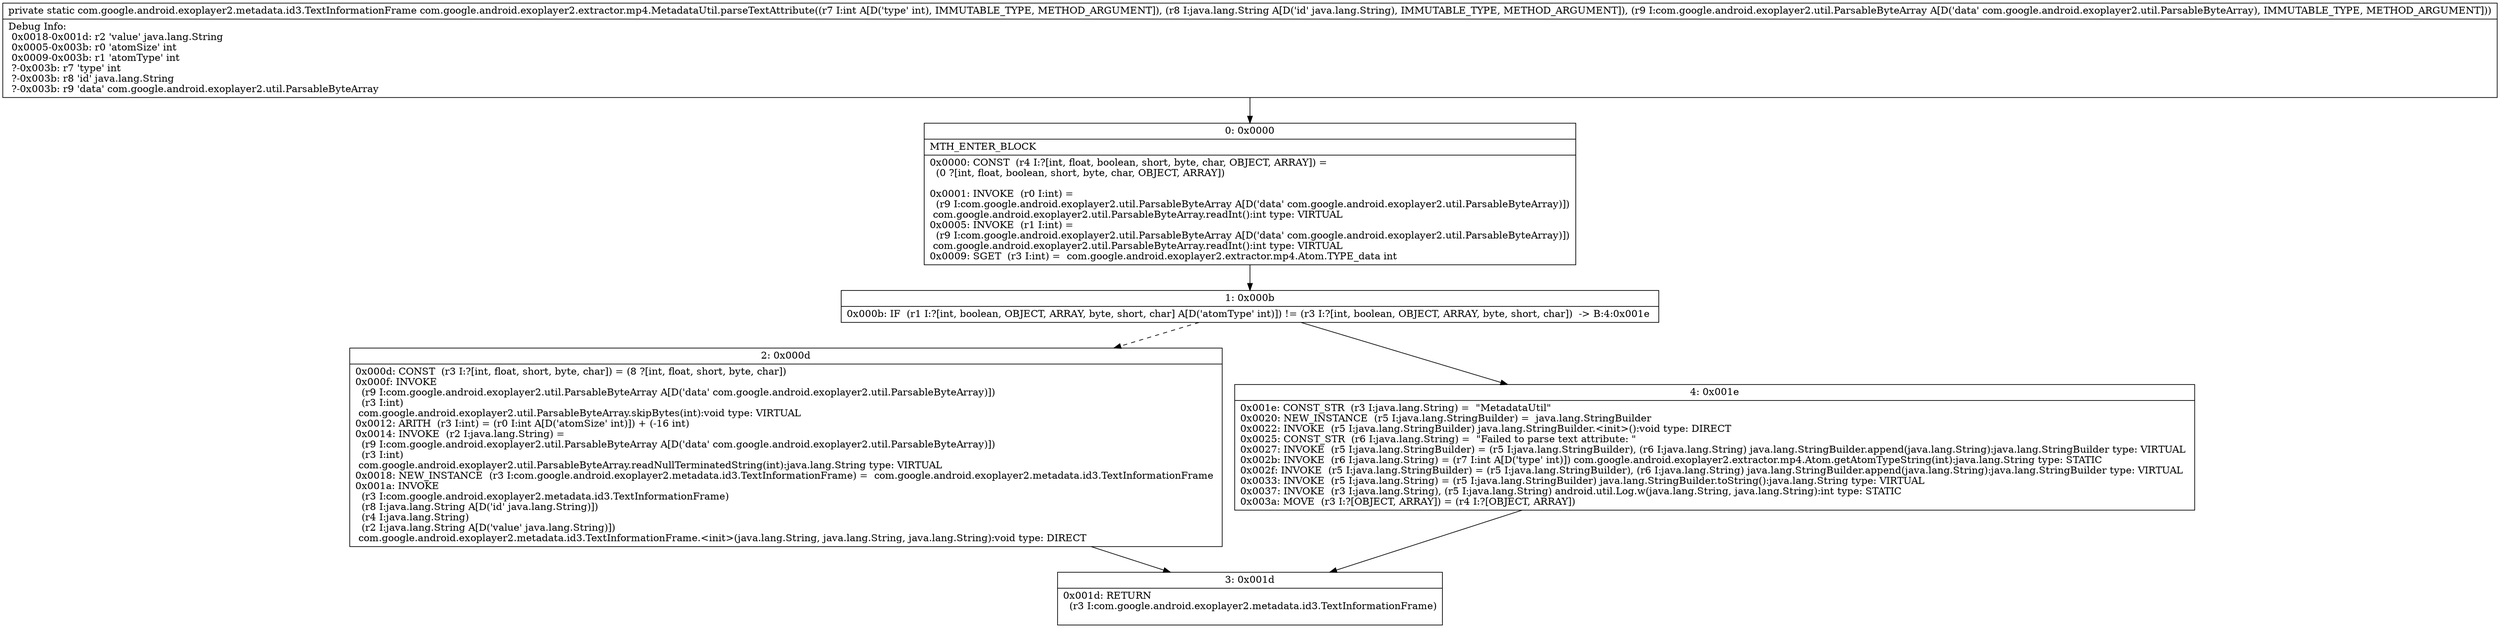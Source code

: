digraph "CFG forcom.google.android.exoplayer2.extractor.mp4.MetadataUtil.parseTextAttribute(ILjava\/lang\/String;Lcom\/google\/android\/exoplayer2\/util\/ParsableByteArray;)Lcom\/google\/android\/exoplayer2\/metadata\/id3\/TextInformationFrame;" {
Node_0 [shape=record,label="{0\:\ 0x0000|MTH_ENTER_BLOCK\l|0x0000: CONST  (r4 I:?[int, float, boolean, short, byte, char, OBJECT, ARRAY]) = \l  (0 ?[int, float, boolean, short, byte, char, OBJECT, ARRAY])\l \l0x0001: INVOKE  (r0 I:int) = \l  (r9 I:com.google.android.exoplayer2.util.ParsableByteArray A[D('data' com.google.android.exoplayer2.util.ParsableByteArray)])\l com.google.android.exoplayer2.util.ParsableByteArray.readInt():int type: VIRTUAL \l0x0005: INVOKE  (r1 I:int) = \l  (r9 I:com.google.android.exoplayer2.util.ParsableByteArray A[D('data' com.google.android.exoplayer2.util.ParsableByteArray)])\l com.google.android.exoplayer2.util.ParsableByteArray.readInt():int type: VIRTUAL \l0x0009: SGET  (r3 I:int) =  com.google.android.exoplayer2.extractor.mp4.Atom.TYPE_data int \l}"];
Node_1 [shape=record,label="{1\:\ 0x000b|0x000b: IF  (r1 I:?[int, boolean, OBJECT, ARRAY, byte, short, char] A[D('atomType' int)]) != (r3 I:?[int, boolean, OBJECT, ARRAY, byte, short, char])  \-\> B:4:0x001e \l}"];
Node_2 [shape=record,label="{2\:\ 0x000d|0x000d: CONST  (r3 I:?[int, float, short, byte, char]) = (8 ?[int, float, short, byte, char]) \l0x000f: INVOKE  \l  (r9 I:com.google.android.exoplayer2.util.ParsableByteArray A[D('data' com.google.android.exoplayer2.util.ParsableByteArray)])\l  (r3 I:int)\l com.google.android.exoplayer2.util.ParsableByteArray.skipBytes(int):void type: VIRTUAL \l0x0012: ARITH  (r3 I:int) = (r0 I:int A[D('atomSize' int)]) + (\-16 int) \l0x0014: INVOKE  (r2 I:java.lang.String) = \l  (r9 I:com.google.android.exoplayer2.util.ParsableByteArray A[D('data' com.google.android.exoplayer2.util.ParsableByteArray)])\l  (r3 I:int)\l com.google.android.exoplayer2.util.ParsableByteArray.readNullTerminatedString(int):java.lang.String type: VIRTUAL \l0x0018: NEW_INSTANCE  (r3 I:com.google.android.exoplayer2.metadata.id3.TextInformationFrame) =  com.google.android.exoplayer2.metadata.id3.TextInformationFrame \l0x001a: INVOKE  \l  (r3 I:com.google.android.exoplayer2.metadata.id3.TextInformationFrame)\l  (r8 I:java.lang.String A[D('id' java.lang.String)])\l  (r4 I:java.lang.String)\l  (r2 I:java.lang.String A[D('value' java.lang.String)])\l com.google.android.exoplayer2.metadata.id3.TextInformationFrame.\<init\>(java.lang.String, java.lang.String, java.lang.String):void type: DIRECT \l}"];
Node_3 [shape=record,label="{3\:\ 0x001d|0x001d: RETURN  \l  (r3 I:com.google.android.exoplayer2.metadata.id3.TextInformationFrame)\l \l}"];
Node_4 [shape=record,label="{4\:\ 0x001e|0x001e: CONST_STR  (r3 I:java.lang.String) =  \"MetadataUtil\" \l0x0020: NEW_INSTANCE  (r5 I:java.lang.StringBuilder) =  java.lang.StringBuilder \l0x0022: INVOKE  (r5 I:java.lang.StringBuilder) java.lang.StringBuilder.\<init\>():void type: DIRECT \l0x0025: CONST_STR  (r6 I:java.lang.String) =  \"Failed to parse text attribute: \" \l0x0027: INVOKE  (r5 I:java.lang.StringBuilder) = (r5 I:java.lang.StringBuilder), (r6 I:java.lang.String) java.lang.StringBuilder.append(java.lang.String):java.lang.StringBuilder type: VIRTUAL \l0x002b: INVOKE  (r6 I:java.lang.String) = (r7 I:int A[D('type' int)]) com.google.android.exoplayer2.extractor.mp4.Atom.getAtomTypeString(int):java.lang.String type: STATIC \l0x002f: INVOKE  (r5 I:java.lang.StringBuilder) = (r5 I:java.lang.StringBuilder), (r6 I:java.lang.String) java.lang.StringBuilder.append(java.lang.String):java.lang.StringBuilder type: VIRTUAL \l0x0033: INVOKE  (r5 I:java.lang.String) = (r5 I:java.lang.StringBuilder) java.lang.StringBuilder.toString():java.lang.String type: VIRTUAL \l0x0037: INVOKE  (r3 I:java.lang.String), (r5 I:java.lang.String) android.util.Log.w(java.lang.String, java.lang.String):int type: STATIC \l0x003a: MOVE  (r3 I:?[OBJECT, ARRAY]) = (r4 I:?[OBJECT, ARRAY]) \l}"];
MethodNode[shape=record,label="{private static com.google.android.exoplayer2.metadata.id3.TextInformationFrame com.google.android.exoplayer2.extractor.mp4.MetadataUtil.parseTextAttribute((r7 I:int A[D('type' int), IMMUTABLE_TYPE, METHOD_ARGUMENT]), (r8 I:java.lang.String A[D('id' java.lang.String), IMMUTABLE_TYPE, METHOD_ARGUMENT]), (r9 I:com.google.android.exoplayer2.util.ParsableByteArray A[D('data' com.google.android.exoplayer2.util.ParsableByteArray), IMMUTABLE_TYPE, METHOD_ARGUMENT]))  | Debug Info:\l  0x0018\-0x001d: r2 'value' java.lang.String\l  0x0005\-0x003b: r0 'atomSize' int\l  0x0009\-0x003b: r1 'atomType' int\l  ?\-0x003b: r7 'type' int\l  ?\-0x003b: r8 'id' java.lang.String\l  ?\-0x003b: r9 'data' com.google.android.exoplayer2.util.ParsableByteArray\l}"];
MethodNode -> Node_0;
Node_0 -> Node_1;
Node_1 -> Node_2[style=dashed];
Node_1 -> Node_4;
Node_2 -> Node_3;
Node_4 -> Node_3;
}

